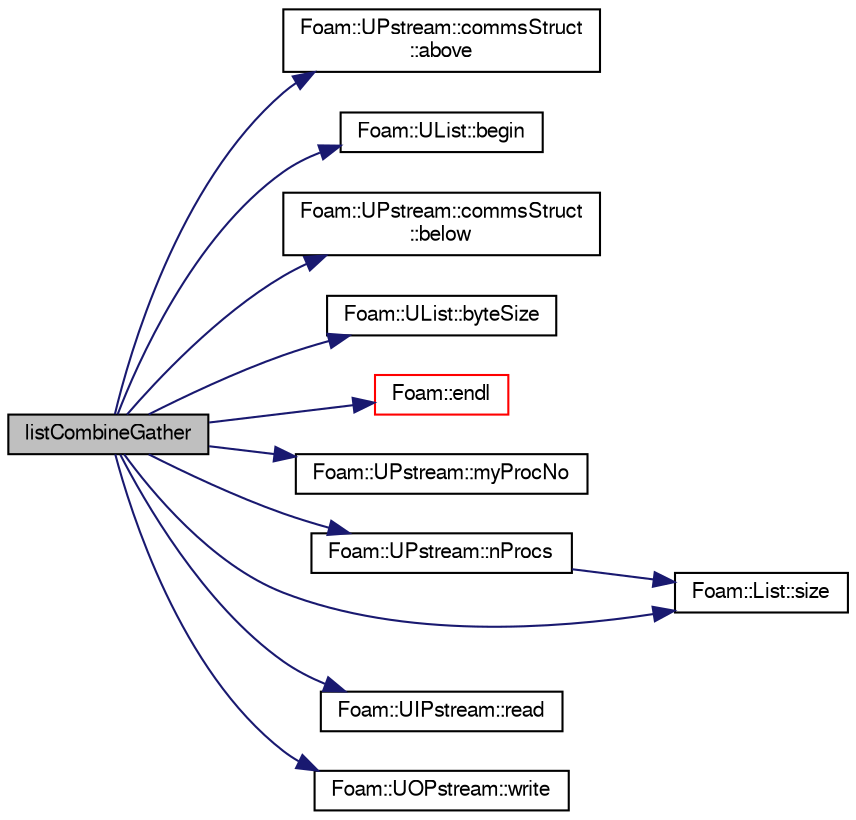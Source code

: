 digraph "listCombineGather"
{
  bgcolor="transparent";
  edge [fontname="FreeSans",fontsize="10",labelfontname="FreeSans",labelfontsize="10"];
  node [fontname="FreeSans",fontsize="10",shape=record];
  rankdir="LR";
  Node4014 [label="listCombineGather",height=0.2,width=0.4,color="black", fillcolor="grey75", style="filled", fontcolor="black"];
  Node4014 -> Node4015 [color="midnightblue",fontsize="10",style="solid",fontname="FreeSans"];
  Node4015 [label="Foam::UPstream::commsStruct\l::above",height=0.2,width=0.4,color="black",URL="$a26274.html#a553c64427f0c4f6000d961214723c14f"];
  Node4014 -> Node4016 [color="midnightblue",fontsize="10",style="solid",fontname="FreeSans"];
  Node4016 [label="Foam::UList::begin",height=0.2,width=0.4,color="black",URL="$a25698.html#a8a0643ef7f391465066f7f07d45ce934",tooltip="Return an iterator to begin traversing the UList. "];
  Node4014 -> Node4017 [color="midnightblue",fontsize="10",style="solid",fontname="FreeSans"];
  Node4017 [label="Foam::UPstream::commsStruct\l::below",height=0.2,width=0.4,color="black",URL="$a26274.html#afd4ae114527b9c925ffff2c2fe1341dd"];
  Node4014 -> Node4018 [color="midnightblue",fontsize="10",style="solid",fontname="FreeSans"];
  Node4018 [label="Foam::UList::byteSize",height=0.2,width=0.4,color="black",URL="$a25698.html#aa36dfadb2f396fa2a5d2827775598eae",tooltip="Return the binary size in number of characters of the UList. "];
  Node4014 -> Node4019 [color="midnightblue",fontsize="10",style="solid",fontname="FreeSans"];
  Node4019 [label="Foam::endl",height=0.2,width=0.4,color="red",URL="$a21124.html#a2db8fe02a0d3909e9351bb4275b23ce4",tooltip="Add newline and flush stream. "];
  Node4014 -> Node4021 [color="midnightblue",fontsize="10",style="solid",fontname="FreeSans"];
  Node4021 [label="Foam::UPstream::myProcNo",height=0.2,width=0.4,color="black",URL="$a26270.html#afc74d89573de32a3032c916f8cdd1733",tooltip="Number of this process (starting from masterNo() = 0) "];
  Node4014 -> Node4022 [color="midnightblue",fontsize="10",style="solid",fontname="FreeSans"];
  Node4022 [label="Foam::UPstream::nProcs",height=0.2,width=0.4,color="black",URL="$a26270.html#aada0e04d8127eda8ee95be0772754a4f",tooltip="Number of processes in parallel run. "];
  Node4022 -> Node4023 [color="midnightblue",fontsize="10",style="solid",fontname="FreeSans"];
  Node4023 [label="Foam::List::size",height=0.2,width=0.4,color="black",URL="$a25694.html#a8a5f6fa29bd4b500caf186f60245b384",tooltip="Override size to be inconsistent with allocated storage. "];
  Node4014 -> Node4024 [color="midnightblue",fontsize="10",style="solid",fontname="FreeSans"];
  Node4024 [label="Foam::UIPstream::read",height=0.2,width=0.4,color="black",URL="$a26258.html#a732980587e5b9c409ae433d73ca8698e",tooltip="Read into given buffer from given processor and return the. "];
  Node4014 -> Node4023 [color="midnightblue",fontsize="10",style="solid",fontname="FreeSans"];
  Node4014 -> Node4025 [color="midnightblue",fontsize="10",style="solid",fontname="FreeSans"];
  Node4025 [label="Foam::UOPstream::write",height=0.2,width=0.4,color="black",URL="$a26262.html#a0efefd773fa79fc3b687978f9e1ee9ba",tooltip="Write given buffer to given processor. "];
}
